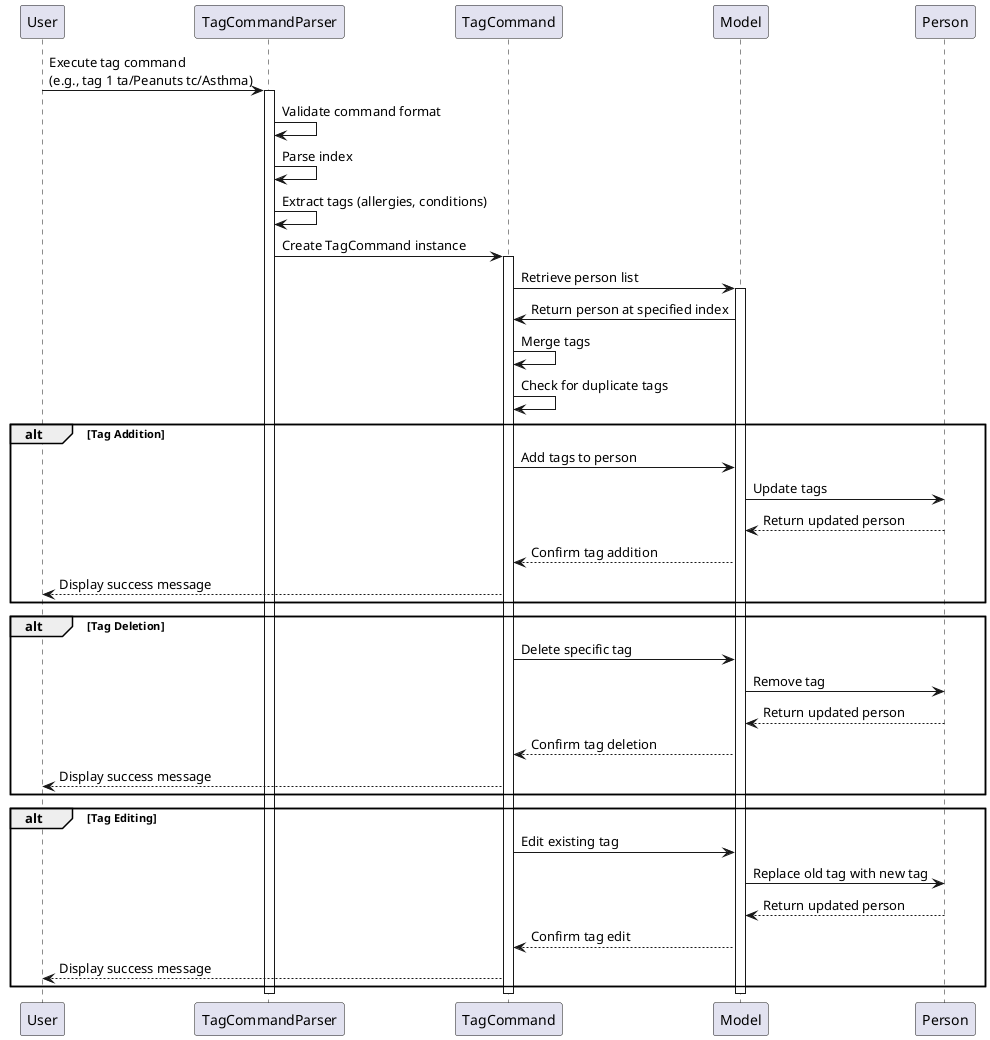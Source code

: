 <?xml version="1.0" encoding="UTF-8" standalone="no"?><svg xmlns="http://www.w3.org/2000/svg" xmlns:xlink="http://www.w3.org/1999/xlink" contentStyleType="text/css" height="650px" preserveAspectRatio="none" version="1.1" viewBox="0 0 1000 650" width="1000px" zoomAndPan="magnify">
    <defs/>
    <g>
        <text x="20" y="30" fill="black" font-family="sans-serif" font-size="14">@startuml
participant "User" as User
participant "TagCommandParser" as Parser
participant "TagCommand" as Command
participant "Model" as Model
participant "Person" as Person

User -> Parser: Execute tag command\n(e.g., tag 1 ta/Peanuts tc/Asthma)
activate Parser

Parser -> Parser: Validate command format
Parser -> Parser: Parse index
Parser -> Parser: Extract tags (allergies, conditions)
Parser -> Command: Create TagCommand instance
activate Command

Command -> Model: Retrieve person list
activate Model

Model -> Command: Return person at specified index
Command -> Command: Merge tags
Command -> Command: Check for duplicate tags

alt Tag Addition
    Command -> Model: Add tags to person
    Model -> Person: Update tags
    Person --> Model: Return updated person
    Model --> Command: Confirm tag addition
    Command --> User: Display success message
end

alt Tag Deletion
    Command -> Model: Delete specific tag
    Model -> Person: Remove tag
    Person --> Model: Return updated person
    Model --> Command: Confirm tag deletion
    Command --> User: Display success message
end

alt Tag Editing
    Command -> Model: Edit existing tag
    Model -> Person: Replace old tag with new tag
    Person --> Model: Return updated person
    Model --> Command: Confirm tag edit
    Command --> User: Display success message
end

deactivate Model
deactivate Command
deactivate Parser

@enduml</text>
</g>
</svg>

